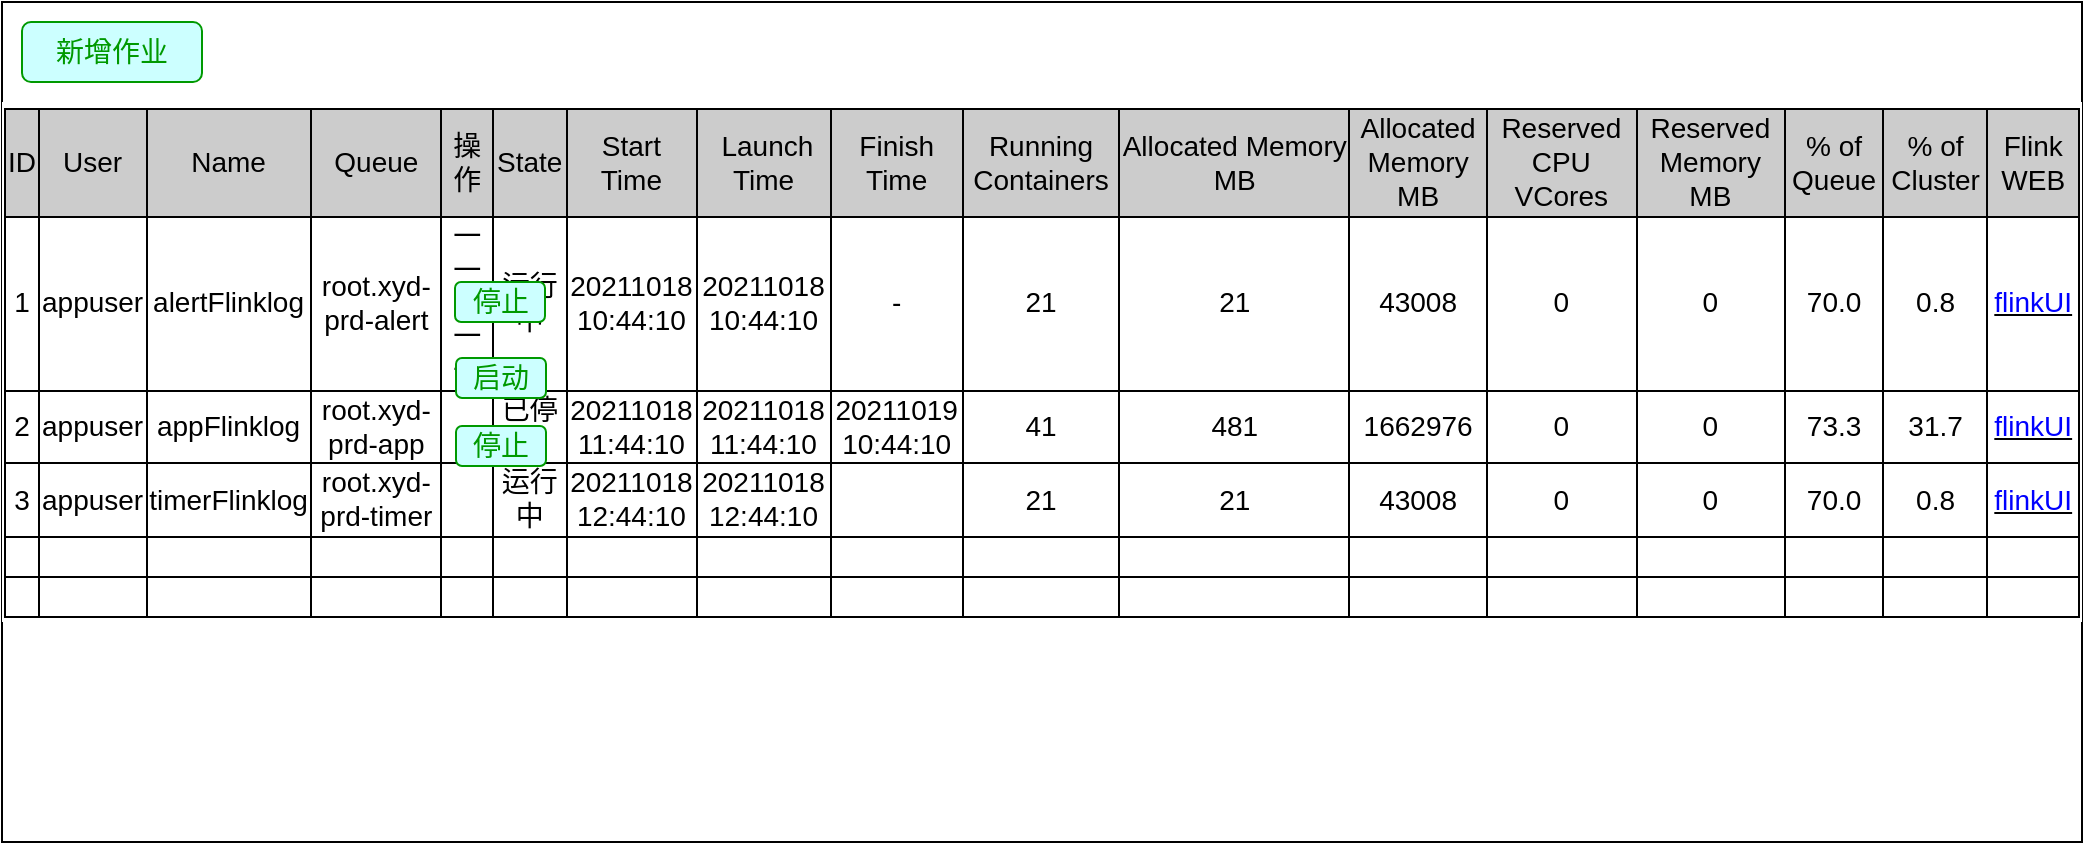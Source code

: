 <mxfile version="15.5.2" type="github">
  <diagram id="la29R1w4cDkOsRNx4IMg" name="Page-1">
    <mxGraphModel dx="946" dy="612" grid="1" gridSize="10" guides="1" tooltips="1" connect="1" arrows="1" fold="1" page="1" pageScale="1" pageWidth="827" pageHeight="1169" math="0" shadow="0">
      <root>
        <mxCell id="0" />
        <mxCell id="1" parent="0" />
        <mxCell id="vtM3HyUcIMBrUC__J3-C-1" value="" style="rounded=0;whiteSpace=wrap;html=1;" vertex="1" parent="1">
          <mxGeometry x="20" y="80" width="1040" height="420" as="geometry" />
        </mxCell>
        <mxCell id="vtM3HyUcIMBrUC__J3-C-27" value="&lt;font color=&quot;#009900&quot;&gt;新增作业&lt;/font&gt;" style="rounded=1;whiteSpace=wrap;html=1;fontSize=14;fontColor=#000000;strokeColor=#009900;fillColor=#CCFFFF;strokeWidth=1;" vertex="1" parent="1">
          <mxGeometry x="30" y="90" width="90" height="30" as="geometry" />
        </mxCell>
        <mxCell id="vtM3HyUcIMBrUC__J3-C-73" value="&lt;table border=&quot;1&quot; style=&quot;border: 1px solid rgb(0 , 0 , 0) ; border-collapse: collapse ; background-color: rgb(255 , 255 , 255)&quot; align=&quot;left&quot;&gt;&lt;tbody&gt;&lt;tr&gt;&lt;td style=&quot;background-color: rgb(204 , 204 , 204)&quot;&gt;ID&lt;/td&gt;&lt;td style=&quot;border-collapse: collapse ; background-color: rgb(204 , 204 , 204)&quot;&gt;User&lt;/td&gt;&lt;td style=&quot;background-color: rgb(204 , 204 , 204)&quot;&gt;Name&lt;/td&gt;&lt;td style=&quot;background-color: rgb(204 , 204 , 204)&quot;&gt;Queue&lt;/td&gt;&lt;td style=&quot;background-color: rgb(204 , 204 , 204)&quot;&gt;操作&lt;/td&gt;&lt;td style=&quot;background-color: rgb(204 , 204 , 204)&quot;&gt;State&lt;/td&gt;&lt;td style=&quot;border-collapse: collapse ; background-color: rgb(204 , 204 , 204)&quot;&gt;Start Time&lt;/td&gt;&lt;td style=&quot;background-color: rgb(204 , 204 , 204)&quot;&gt;&amp;nbsp;Launch Time&lt;/td&gt;&lt;td style=&quot;background-color: rgb(204 , 204 , 204)&quot;&gt;Finish Time&lt;/td&gt;&lt;td style=&quot;background-color: rgb(204 , 204 , 204)&quot;&gt;Running Containers&lt;/td&gt;&lt;td style=&quot;background-color: rgb(204 , 204 , 204)&quot;&gt;Allocated&amp;nbsp;Memory&lt;br&gt;MB&lt;/td&gt;&lt;td style=&quot;background-color: rgb(204 , 204 , 204)&quot;&gt;Allocated Memory&lt;br&gt;MB&lt;/td&gt;&lt;td style=&quot;background-color: rgb(204 , 204 , 204)&quot;&gt;Reserved CPU VCores&lt;/td&gt;&lt;td style=&quot;background-color: rgb(204 , 204 , 204)&quot;&gt;Reserved Memory MB&lt;/td&gt;&lt;td style=&quot;background-color: rgb(204 , 204 , 204)&quot;&gt;% of Queue&lt;/td&gt;&lt;td style=&quot;background-color: rgb(204 , 204 , 204)&quot;&gt;% of Cluster&lt;/td&gt;&lt;td style=&quot;background-color: rgb(204 , 204 , 204)&quot;&gt;Flink WEB&lt;/td&gt;&lt;/tr&gt;&lt;tr&gt;&lt;td&gt;1&lt;/td&gt;&lt;td style=&quot;border-collapse: collapse&quot;&gt;appuser&lt;/td&gt;&lt;td&gt;alertFlinklog&lt;/td&gt;&lt;td&gt;root.xyd-prd-alert&lt;/td&gt;&lt;td style=&quot;border: 1px solid rgb(0 , 0 , 0) ; border-collapse: collapse&quot;&gt;一 一一一一&lt;/td&gt;&lt;td&gt;运行中&lt;/td&gt;&lt;td&gt;20211018&lt;br&gt;10:44:10&lt;/td&gt;&lt;td&gt;20211018&lt;br&gt;10:44:10&lt;/td&gt;&lt;td&gt;-&lt;/td&gt;&lt;td&gt;21&lt;/td&gt;&lt;td&gt;21&lt;/td&gt;&lt;td&gt;43008&lt;/td&gt;&lt;td&gt;0&lt;/td&gt;&lt;td&gt;0&lt;/td&gt;&lt;td&gt;70.0&lt;/td&gt;&lt;td&gt;0.8&lt;/td&gt;&lt;td style=&quot;border: 1px solid rgb(0 , 0 , 0) ; border-collapse: collapse&quot;&gt;&lt;u&gt;&lt;font color=&quot;#0000ff&quot;&gt;flinkUI&lt;/font&gt;&lt;/u&gt;&lt;/td&gt;&lt;/tr&gt;&lt;tr&gt;&lt;td&gt;2&lt;/td&gt;&lt;td style=&quot;border-collapse: collapse&quot;&gt;appuser&lt;br&gt;&lt;/td&gt;&lt;td&gt;appFlinklog&lt;/td&gt;&lt;td&gt;root.xyd-prd-app&lt;br&gt;&lt;/td&gt;&lt;td&gt;&lt;br&gt;&lt;/td&gt;&lt;td&gt;已停止&lt;/td&gt;&lt;td&gt;20211018&lt;br&gt;11:44:10&lt;br&gt;&lt;/td&gt;&lt;td&gt;20211018&lt;br&gt;11:44:10&lt;br&gt;&lt;/td&gt;&lt;td&gt;20211019&lt;br&gt;10:44:10&lt;br&gt;&lt;/td&gt;&lt;td&gt;41&lt;/td&gt;&lt;td&gt;481&lt;/td&gt;&lt;td&gt;1662976&lt;/td&gt;&lt;td&gt;0&lt;/td&gt;&lt;td&gt;0&lt;/td&gt;&lt;td&gt;73.3&lt;/td&gt;&lt;td&gt;31.7&lt;/td&gt;&lt;td&gt;&lt;u&gt;&lt;font color=&quot;#0000ff&quot;&gt;flinkUI&lt;/font&gt;&lt;/u&gt;&lt;br&gt;&lt;/td&gt;&lt;/tr&gt;&lt;tr&gt;&lt;td&gt;3&lt;/td&gt;&lt;td style=&quot;border-collapse: collapse&quot;&gt;appuser&lt;br&gt;&lt;/td&gt;&lt;td&gt;timerFlinklog&lt;/td&gt;&lt;td&gt;root.xyd-prd-timer&lt;br&gt;&lt;/td&gt;&lt;td&gt;&lt;br&gt;&lt;/td&gt;&lt;td&gt;运行中&lt;/td&gt;&lt;td&gt;20211018&lt;br&gt;12:44:10&lt;br&gt;&lt;/td&gt;&lt;td&gt;20211018&lt;br&gt;12:44:10&lt;br&gt;&lt;/td&gt;&lt;td&gt;&lt;br&gt;&lt;/td&gt;&lt;td&gt;21&lt;/td&gt;&lt;td&gt;21&lt;/td&gt;&lt;td&gt;43008&lt;/td&gt;&lt;td&gt;0&lt;/td&gt;&lt;td&gt;0&lt;/td&gt;&lt;td&gt;70.0&lt;/td&gt;&lt;td&gt;0.8&lt;/td&gt;&lt;td&gt;&lt;u&gt;&lt;font color=&quot;#0000ff&quot;&gt;flinkUI&lt;/font&gt;&lt;/u&gt;&lt;br&gt;&lt;/td&gt;&lt;/tr&gt;&lt;tr&gt;&lt;td&gt;&lt;br&gt;&lt;/td&gt;&lt;td&gt;&lt;br&gt;&lt;/td&gt;&lt;td&gt;&lt;br&gt;&lt;/td&gt;&lt;td&gt;&lt;br&gt;&lt;/td&gt;&lt;td&gt;&lt;br&gt;&lt;/td&gt;&lt;td&gt;&lt;br&gt;&lt;/td&gt;&lt;td&gt;&lt;br&gt;&lt;/td&gt;&lt;td&gt;&lt;br&gt;&lt;/td&gt;&lt;td&gt;&lt;br&gt;&lt;/td&gt;&lt;td&gt;&lt;br&gt;&lt;/td&gt;&lt;td&gt;&lt;br&gt;&lt;/td&gt;&lt;td&gt;&lt;br&gt;&lt;/td&gt;&lt;td&gt;&lt;br&gt;&lt;/td&gt;&lt;td&gt;&lt;br&gt;&lt;/td&gt;&lt;td&gt;&lt;br&gt;&lt;/td&gt;&lt;td&gt;&lt;br&gt;&lt;/td&gt;&lt;td&gt;&lt;br&gt;&lt;/td&gt;&lt;/tr&gt;&lt;tr&gt;&lt;td&gt;&lt;br&gt;&lt;/td&gt;&lt;td&gt;&lt;br&gt;&lt;/td&gt;&lt;td&gt;&lt;br&gt;&lt;/td&gt;&lt;td&gt;&lt;br&gt;&lt;/td&gt;&lt;td&gt;&lt;br&gt;&lt;/td&gt;&lt;td&gt;&lt;br&gt;&lt;/td&gt;&lt;td&gt;&lt;br&gt;&lt;/td&gt;&lt;td&gt;&lt;br&gt;&lt;/td&gt;&lt;td&gt;&lt;br&gt;&lt;/td&gt;&lt;td&gt;&lt;br&gt;&lt;/td&gt;&lt;td&gt;&lt;br&gt;&lt;/td&gt;&lt;td&gt;&lt;br&gt;&lt;/td&gt;&lt;td&gt;&lt;br&gt;&lt;/td&gt;&lt;td&gt;&lt;br&gt;&lt;/td&gt;&lt;td&gt;&lt;br&gt;&lt;/td&gt;&lt;td&gt;&lt;br&gt;&lt;/td&gt;&lt;td&gt;&lt;br&gt;&lt;/td&gt;&lt;/tr&gt;&lt;/tbody&gt;&lt;/table&gt;" style="rounded=0;whiteSpace=wrap;html=1;fontSize=14;fontColor=#000000;strokeColor=none;strokeWidth=1;fillColor=#FFFFFF;" vertex="1" parent="1">
          <mxGeometry x="20" y="130" width="1040" height="260" as="geometry" />
        </mxCell>
        <mxCell id="vtM3HyUcIMBrUC__J3-C-74" value="&lt;font color=&quot;#009900&quot;&gt;&lt;span&gt;停止&lt;/span&gt;&lt;/font&gt;" style="rounded=1;whiteSpace=wrap;html=1;fontSize=14;fontColor=#000000;strokeColor=#009900;fillColor=#CCFFFF;strokeWidth=1;" vertex="1" parent="1">
          <mxGeometry x="246.5" y="220" width="45" height="20" as="geometry" />
        </mxCell>
        <mxCell id="vtM3HyUcIMBrUC__J3-C-75" value="&lt;font color=&quot;#009900&quot;&gt;&lt;span&gt;启动&lt;/span&gt;&lt;/font&gt;" style="rounded=1;whiteSpace=wrap;html=1;fontSize=14;fontColor=#000000;strokeColor=#009900;fillColor=#CCFFFF;strokeWidth=1;" vertex="1" parent="1">
          <mxGeometry x="247" y="258" width="45" height="20" as="geometry" />
        </mxCell>
        <mxCell id="vtM3HyUcIMBrUC__J3-C-76" value="&lt;font color=&quot;#009900&quot;&gt;&lt;span&gt;停止&lt;/span&gt;&lt;/font&gt;" style="rounded=1;whiteSpace=wrap;html=1;fontSize=14;fontColor=#000000;strokeColor=#009900;fillColor=#CCFFFF;strokeWidth=1;" vertex="1" parent="1">
          <mxGeometry x="247" y="292" width="45" height="20" as="geometry" />
        </mxCell>
      </root>
    </mxGraphModel>
  </diagram>
</mxfile>
